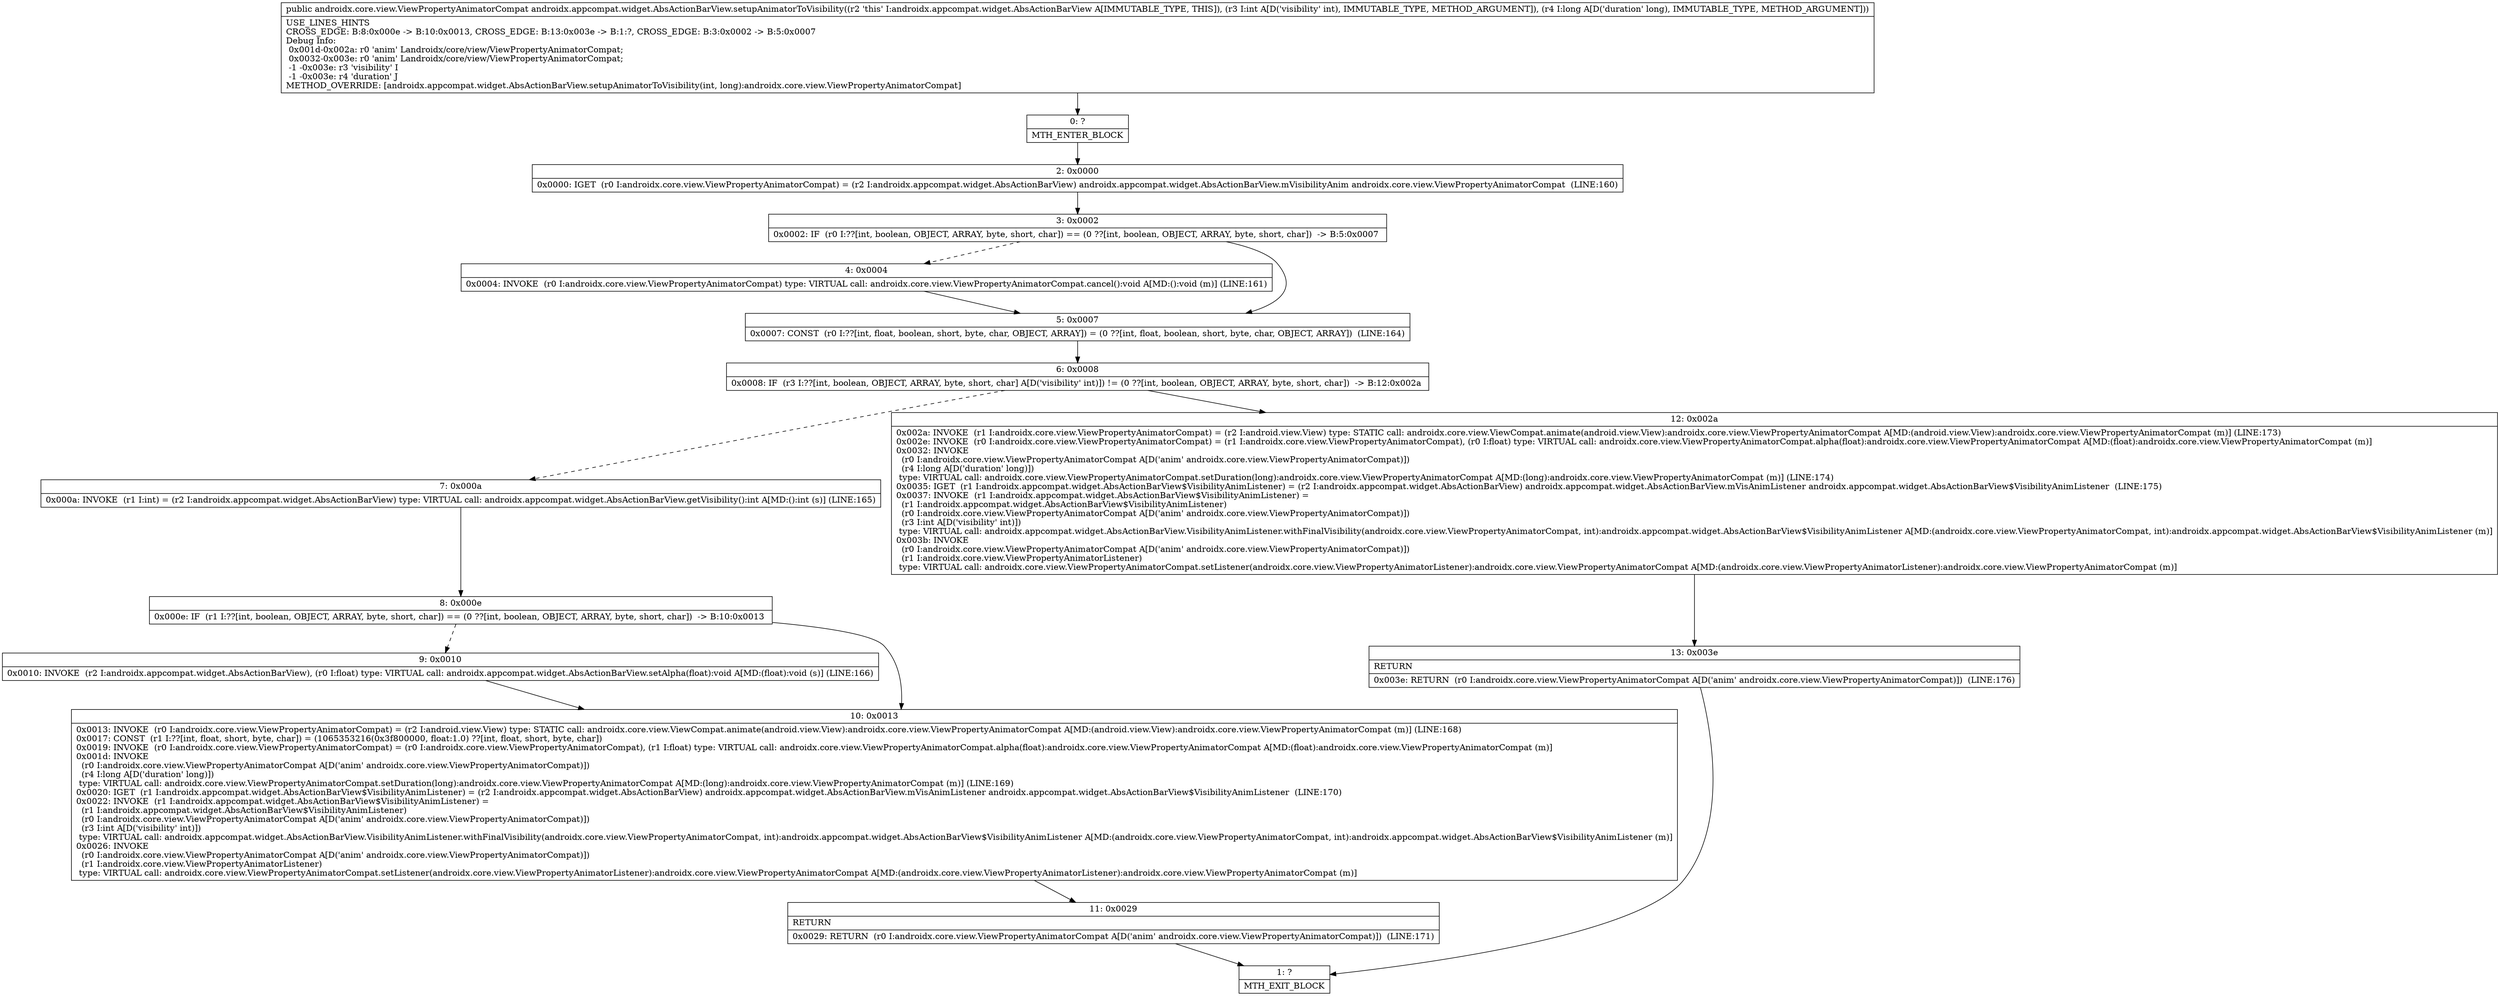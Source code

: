 digraph "CFG forandroidx.appcompat.widget.AbsActionBarView.setupAnimatorToVisibility(IJ)Landroidx\/core\/view\/ViewPropertyAnimatorCompat;" {
Node_0 [shape=record,label="{0\:\ ?|MTH_ENTER_BLOCK\l}"];
Node_2 [shape=record,label="{2\:\ 0x0000|0x0000: IGET  (r0 I:androidx.core.view.ViewPropertyAnimatorCompat) = (r2 I:androidx.appcompat.widget.AbsActionBarView) androidx.appcompat.widget.AbsActionBarView.mVisibilityAnim androidx.core.view.ViewPropertyAnimatorCompat  (LINE:160)\l}"];
Node_3 [shape=record,label="{3\:\ 0x0002|0x0002: IF  (r0 I:??[int, boolean, OBJECT, ARRAY, byte, short, char]) == (0 ??[int, boolean, OBJECT, ARRAY, byte, short, char])  \-\> B:5:0x0007 \l}"];
Node_4 [shape=record,label="{4\:\ 0x0004|0x0004: INVOKE  (r0 I:androidx.core.view.ViewPropertyAnimatorCompat) type: VIRTUAL call: androidx.core.view.ViewPropertyAnimatorCompat.cancel():void A[MD:():void (m)] (LINE:161)\l}"];
Node_5 [shape=record,label="{5\:\ 0x0007|0x0007: CONST  (r0 I:??[int, float, boolean, short, byte, char, OBJECT, ARRAY]) = (0 ??[int, float, boolean, short, byte, char, OBJECT, ARRAY])  (LINE:164)\l}"];
Node_6 [shape=record,label="{6\:\ 0x0008|0x0008: IF  (r3 I:??[int, boolean, OBJECT, ARRAY, byte, short, char] A[D('visibility' int)]) != (0 ??[int, boolean, OBJECT, ARRAY, byte, short, char])  \-\> B:12:0x002a \l}"];
Node_7 [shape=record,label="{7\:\ 0x000a|0x000a: INVOKE  (r1 I:int) = (r2 I:androidx.appcompat.widget.AbsActionBarView) type: VIRTUAL call: androidx.appcompat.widget.AbsActionBarView.getVisibility():int A[MD:():int (s)] (LINE:165)\l}"];
Node_8 [shape=record,label="{8\:\ 0x000e|0x000e: IF  (r1 I:??[int, boolean, OBJECT, ARRAY, byte, short, char]) == (0 ??[int, boolean, OBJECT, ARRAY, byte, short, char])  \-\> B:10:0x0013 \l}"];
Node_9 [shape=record,label="{9\:\ 0x0010|0x0010: INVOKE  (r2 I:androidx.appcompat.widget.AbsActionBarView), (r0 I:float) type: VIRTUAL call: androidx.appcompat.widget.AbsActionBarView.setAlpha(float):void A[MD:(float):void (s)] (LINE:166)\l}"];
Node_10 [shape=record,label="{10\:\ 0x0013|0x0013: INVOKE  (r0 I:androidx.core.view.ViewPropertyAnimatorCompat) = (r2 I:android.view.View) type: STATIC call: androidx.core.view.ViewCompat.animate(android.view.View):androidx.core.view.ViewPropertyAnimatorCompat A[MD:(android.view.View):androidx.core.view.ViewPropertyAnimatorCompat (m)] (LINE:168)\l0x0017: CONST  (r1 I:??[int, float, short, byte, char]) = (1065353216(0x3f800000, float:1.0) ??[int, float, short, byte, char]) \l0x0019: INVOKE  (r0 I:androidx.core.view.ViewPropertyAnimatorCompat) = (r0 I:androidx.core.view.ViewPropertyAnimatorCompat), (r1 I:float) type: VIRTUAL call: androidx.core.view.ViewPropertyAnimatorCompat.alpha(float):androidx.core.view.ViewPropertyAnimatorCompat A[MD:(float):androidx.core.view.ViewPropertyAnimatorCompat (m)]\l0x001d: INVOKE  \l  (r0 I:androidx.core.view.ViewPropertyAnimatorCompat A[D('anim' androidx.core.view.ViewPropertyAnimatorCompat)])\l  (r4 I:long A[D('duration' long)])\l type: VIRTUAL call: androidx.core.view.ViewPropertyAnimatorCompat.setDuration(long):androidx.core.view.ViewPropertyAnimatorCompat A[MD:(long):androidx.core.view.ViewPropertyAnimatorCompat (m)] (LINE:169)\l0x0020: IGET  (r1 I:androidx.appcompat.widget.AbsActionBarView$VisibilityAnimListener) = (r2 I:androidx.appcompat.widget.AbsActionBarView) androidx.appcompat.widget.AbsActionBarView.mVisAnimListener androidx.appcompat.widget.AbsActionBarView$VisibilityAnimListener  (LINE:170)\l0x0022: INVOKE  (r1 I:androidx.appcompat.widget.AbsActionBarView$VisibilityAnimListener) = \l  (r1 I:androidx.appcompat.widget.AbsActionBarView$VisibilityAnimListener)\l  (r0 I:androidx.core.view.ViewPropertyAnimatorCompat A[D('anim' androidx.core.view.ViewPropertyAnimatorCompat)])\l  (r3 I:int A[D('visibility' int)])\l type: VIRTUAL call: androidx.appcompat.widget.AbsActionBarView.VisibilityAnimListener.withFinalVisibility(androidx.core.view.ViewPropertyAnimatorCompat, int):androidx.appcompat.widget.AbsActionBarView$VisibilityAnimListener A[MD:(androidx.core.view.ViewPropertyAnimatorCompat, int):androidx.appcompat.widget.AbsActionBarView$VisibilityAnimListener (m)]\l0x0026: INVOKE  \l  (r0 I:androidx.core.view.ViewPropertyAnimatorCompat A[D('anim' androidx.core.view.ViewPropertyAnimatorCompat)])\l  (r1 I:androidx.core.view.ViewPropertyAnimatorListener)\l type: VIRTUAL call: androidx.core.view.ViewPropertyAnimatorCompat.setListener(androidx.core.view.ViewPropertyAnimatorListener):androidx.core.view.ViewPropertyAnimatorCompat A[MD:(androidx.core.view.ViewPropertyAnimatorListener):androidx.core.view.ViewPropertyAnimatorCompat (m)]\l}"];
Node_11 [shape=record,label="{11\:\ 0x0029|RETURN\l|0x0029: RETURN  (r0 I:androidx.core.view.ViewPropertyAnimatorCompat A[D('anim' androidx.core.view.ViewPropertyAnimatorCompat)])  (LINE:171)\l}"];
Node_1 [shape=record,label="{1\:\ ?|MTH_EXIT_BLOCK\l}"];
Node_12 [shape=record,label="{12\:\ 0x002a|0x002a: INVOKE  (r1 I:androidx.core.view.ViewPropertyAnimatorCompat) = (r2 I:android.view.View) type: STATIC call: androidx.core.view.ViewCompat.animate(android.view.View):androidx.core.view.ViewPropertyAnimatorCompat A[MD:(android.view.View):androidx.core.view.ViewPropertyAnimatorCompat (m)] (LINE:173)\l0x002e: INVOKE  (r0 I:androidx.core.view.ViewPropertyAnimatorCompat) = (r1 I:androidx.core.view.ViewPropertyAnimatorCompat), (r0 I:float) type: VIRTUAL call: androidx.core.view.ViewPropertyAnimatorCompat.alpha(float):androidx.core.view.ViewPropertyAnimatorCompat A[MD:(float):androidx.core.view.ViewPropertyAnimatorCompat (m)]\l0x0032: INVOKE  \l  (r0 I:androidx.core.view.ViewPropertyAnimatorCompat A[D('anim' androidx.core.view.ViewPropertyAnimatorCompat)])\l  (r4 I:long A[D('duration' long)])\l type: VIRTUAL call: androidx.core.view.ViewPropertyAnimatorCompat.setDuration(long):androidx.core.view.ViewPropertyAnimatorCompat A[MD:(long):androidx.core.view.ViewPropertyAnimatorCompat (m)] (LINE:174)\l0x0035: IGET  (r1 I:androidx.appcompat.widget.AbsActionBarView$VisibilityAnimListener) = (r2 I:androidx.appcompat.widget.AbsActionBarView) androidx.appcompat.widget.AbsActionBarView.mVisAnimListener androidx.appcompat.widget.AbsActionBarView$VisibilityAnimListener  (LINE:175)\l0x0037: INVOKE  (r1 I:androidx.appcompat.widget.AbsActionBarView$VisibilityAnimListener) = \l  (r1 I:androidx.appcompat.widget.AbsActionBarView$VisibilityAnimListener)\l  (r0 I:androidx.core.view.ViewPropertyAnimatorCompat A[D('anim' androidx.core.view.ViewPropertyAnimatorCompat)])\l  (r3 I:int A[D('visibility' int)])\l type: VIRTUAL call: androidx.appcompat.widget.AbsActionBarView.VisibilityAnimListener.withFinalVisibility(androidx.core.view.ViewPropertyAnimatorCompat, int):androidx.appcompat.widget.AbsActionBarView$VisibilityAnimListener A[MD:(androidx.core.view.ViewPropertyAnimatorCompat, int):androidx.appcompat.widget.AbsActionBarView$VisibilityAnimListener (m)]\l0x003b: INVOKE  \l  (r0 I:androidx.core.view.ViewPropertyAnimatorCompat A[D('anim' androidx.core.view.ViewPropertyAnimatorCompat)])\l  (r1 I:androidx.core.view.ViewPropertyAnimatorListener)\l type: VIRTUAL call: androidx.core.view.ViewPropertyAnimatorCompat.setListener(androidx.core.view.ViewPropertyAnimatorListener):androidx.core.view.ViewPropertyAnimatorCompat A[MD:(androidx.core.view.ViewPropertyAnimatorListener):androidx.core.view.ViewPropertyAnimatorCompat (m)]\l}"];
Node_13 [shape=record,label="{13\:\ 0x003e|RETURN\l|0x003e: RETURN  (r0 I:androidx.core.view.ViewPropertyAnimatorCompat A[D('anim' androidx.core.view.ViewPropertyAnimatorCompat)])  (LINE:176)\l}"];
MethodNode[shape=record,label="{public androidx.core.view.ViewPropertyAnimatorCompat androidx.appcompat.widget.AbsActionBarView.setupAnimatorToVisibility((r2 'this' I:androidx.appcompat.widget.AbsActionBarView A[IMMUTABLE_TYPE, THIS]), (r3 I:int A[D('visibility' int), IMMUTABLE_TYPE, METHOD_ARGUMENT]), (r4 I:long A[D('duration' long), IMMUTABLE_TYPE, METHOD_ARGUMENT]))  | USE_LINES_HINTS\lCROSS_EDGE: B:8:0x000e \-\> B:10:0x0013, CROSS_EDGE: B:13:0x003e \-\> B:1:?, CROSS_EDGE: B:3:0x0002 \-\> B:5:0x0007\lDebug Info:\l  0x001d\-0x002a: r0 'anim' Landroidx\/core\/view\/ViewPropertyAnimatorCompat;\l  0x0032\-0x003e: r0 'anim' Landroidx\/core\/view\/ViewPropertyAnimatorCompat;\l  \-1 \-0x003e: r3 'visibility' I\l  \-1 \-0x003e: r4 'duration' J\lMETHOD_OVERRIDE: [androidx.appcompat.widget.AbsActionBarView.setupAnimatorToVisibility(int, long):androidx.core.view.ViewPropertyAnimatorCompat]\l}"];
MethodNode -> Node_0;Node_0 -> Node_2;
Node_2 -> Node_3;
Node_3 -> Node_4[style=dashed];
Node_3 -> Node_5;
Node_4 -> Node_5;
Node_5 -> Node_6;
Node_6 -> Node_7[style=dashed];
Node_6 -> Node_12;
Node_7 -> Node_8;
Node_8 -> Node_9[style=dashed];
Node_8 -> Node_10;
Node_9 -> Node_10;
Node_10 -> Node_11;
Node_11 -> Node_1;
Node_12 -> Node_13;
Node_13 -> Node_1;
}

